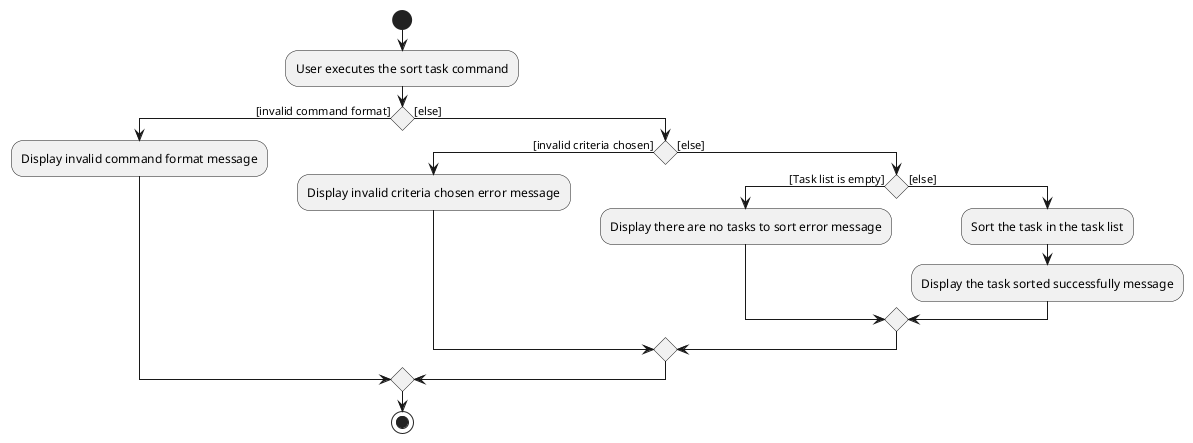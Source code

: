 @startuml
start
:User executes the sort task command;
if () then ([invalid command format])
    :Display invalid command format message;
else ([else])
    if () then ([invalid criteria chosen])
    :Display invalid criteria chosen error message;
    else ([else])
        if () then ([Task list is empty])
        :Display there are no tasks to sort error message;
        else ([else])
        :Sort the task in the task list;
        :Display the task sorted successfully message;
        endif
    endif
endif

stop

@enduml
